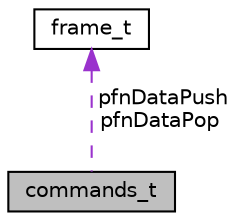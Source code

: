 digraph "commands_t"
{
  edge [fontname="Helvetica",fontsize="10",labelfontname="Helvetica",labelfontsize="10"];
  node [fontname="Helvetica",fontsize="10",shape=record];
  Node1 [label="commands_t",height=0.2,width=0.4,color="black", fillcolor="grey75", style="filled", fontcolor="black"];
  Node2 -> Node1 [dir="back",color="darkorchid3",fontsize="10",style="dashed",label=" pfnDataPush\npfnDataPop" ,fontname="Helvetica"];
  Node2 [label="frame_t",height=0.2,width=0.4,color="black", fillcolor="white", style="filled",URL="$structframe__t.html",tooltip="Estructura de datos para comunicar paquetes entre el parser y los procesadores de los comandos..."];
}
